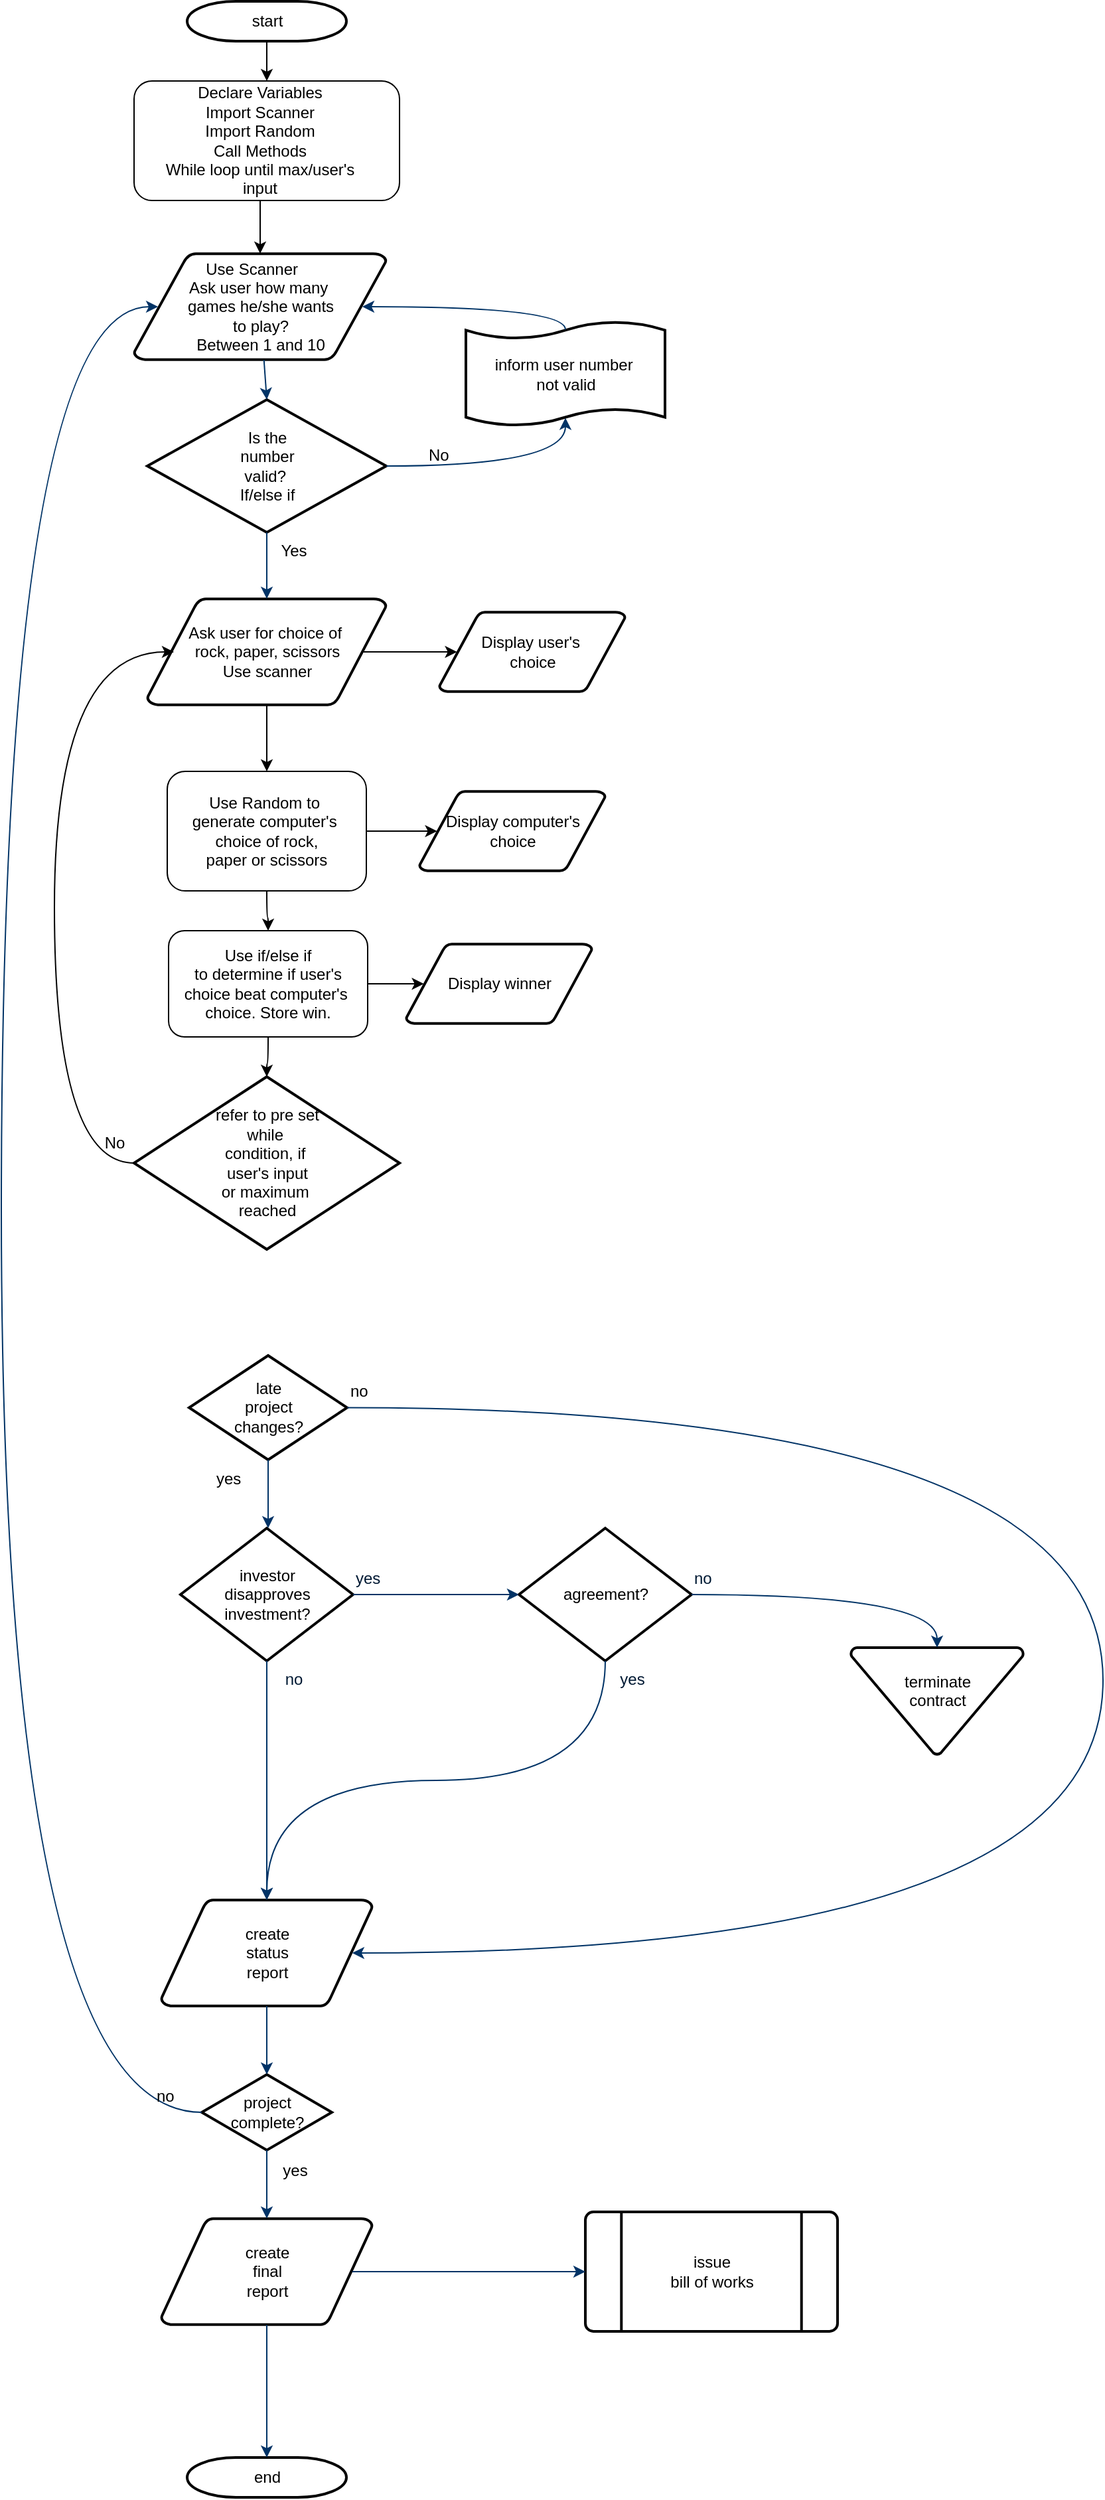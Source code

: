 <mxfile version="14.7.7" type="github">
  <diagram id="6a731a19-8d31-9384-78a2-239565b7b9f0" name="Page-1">
    <mxGraphModel dx="465" dy="268" grid="1" gridSize="10" guides="1" tooltips="1" connect="1" arrows="1" fold="1" page="1" pageScale="1" pageWidth="827" pageHeight="1169" background="none" math="0" shadow="0">
      <root>
        <mxCell id="0" />
        <mxCell id="1" parent="0" />
        <mxCell id="Zev38Z5F7n5SoJOV8odz-58" style="edgeStyle=orthogonalEdgeStyle;orthogonalLoop=1;jettySize=auto;html=1;exitX=0.5;exitY=1;exitDx=0;exitDy=0;exitPerimeter=0;curved=1;" parent="1" source="2" target="Zev38Z5F7n5SoJOV8odz-56" edge="1">
          <mxGeometry relative="1" as="geometry" />
        </mxCell>
        <mxCell id="2" value="start" style="shape=mxgraph.flowchart.terminator;strokeWidth=2;gradientColor=none;gradientDirection=north;fontStyle=0;html=1;rounded=1;" parent="1" vertex="1">
          <mxGeometry x="260" y="60" width="120" height="30" as="geometry" />
        </mxCell>
        <mxCell id="Zev38Z5F7n5SoJOV8odz-66" value="" style="edgeStyle=orthogonalEdgeStyle;orthogonalLoop=1;jettySize=auto;html=1;curved=1;" parent="1" source="4" target="Zev38Z5F7n5SoJOV8odz-64" edge="1">
          <mxGeometry relative="1" as="geometry" />
        </mxCell>
        <mxCell id="gGJyiNB_KP4QByr4heVN-57" value="" style="edgeStyle=orthogonalEdgeStyle;orthogonalLoop=1;jettySize=auto;html=1;exitX=0.905;exitY=0.5;exitDx=0;exitDy=0;exitPerimeter=0;entryX=0.095;entryY=0.5;entryDx=0;entryDy=0;entryPerimeter=0;curved=1;" parent="1" source="4" target="gGJyiNB_KP4QByr4heVN-55" edge="1">
          <mxGeometry relative="1" as="geometry" />
        </mxCell>
        <mxCell id="4" value="Ask user for choice of&amp;nbsp;&lt;br&gt;rock, paper, scissors&lt;br&gt;Use scanner" style="shape=mxgraph.flowchart.data;strokeWidth=2;gradientColor=none;gradientDirection=north;fontStyle=0;html=1;rounded=1;" parent="1" vertex="1">
          <mxGeometry x="230" y="510" width="180" height="80" as="geometry" />
        </mxCell>
        <mxCell id="5" value="Use Scanner&amp;nbsp; &amp;nbsp;&amp;nbsp;&lt;br&gt;Ask user how many&amp;nbsp;&lt;br&gt;games he/she wants&lt;br&gt;to play?&lt;br&gt;Between 1 and 10" style="shape=mxgraph.flowchart.data;strokeWidth=2;gradientColor=none;gradientDirection=north;fontStyle=0;html=1;rounded=1;" parent="1" vertex="1">
          <mxGeometry x="220" y="250" width="190" height="80" as="geometry" />
        </mxCell>
        <mxCell id="6" value="Is the &lt;br&gt;number&lt;br&gt;valid?&amp;nbsp;&lt;br&gt;If/else if" style="shape=mxgraph.flowchart.decision;strokeWidth=2;gradientColor=none;gradientDirection=north;fontStyle=0;html=1;rounded=1;" parent="1" vertex="1">
          <mxGeometry x="230" y="360" width="180" height="100" as="geometry" />
        </mxCell>
        <mxCell id="9" style="entryX=0.5;entryY=0;entryPerimeter=0;fontStyle=1;strokeColor=#003366;strokeWidth=1;html=1;curved=1;" parent="1" source="5" target="6" edge="1">
          <mxGeometry relative="1" as="geometry" />
        </mxCell>
        <mxCell id="10" value="" style="edgeStyle=elbowEdgeStyle;elbow=horizontal;entryX=0.5;entryY=0.91;entryPerimeter=0;exitX=1;exitY=0.5;exitPerimeter=0;fontStyle=1;strokeColor=#003366;strokeWidth=1;html=1;curved=1;" parent="1" source="6" target="51" edge="1">
          <mxGeometry x="381" y="28.5" width="100" height="100" as="geometry">
            <mxPoint x="750" y="447" as="sourcePoint" />
            <mxPoint x="765.395" y="318.5" as="targetPoint" />
            <Array as="points">
              <mxPoint x="545" y="400" />
            </Array>
          </mxGeometry>
        </mxCell>
        <mxCell id="11" value="No" style="text;fontStyle=0;html=1;strokeColor=none;gradientColor=none;fillColor=none;strokeWidth=2;rounded=1;" parent="1" vertex="1">
          <mxGeometry x="440" y="388" width="40" height="26" as="geometry" />
        </mxCell>
        <mxCell id="12" value="" style="edgeStyle=elbowEdgeStyle;elbow=horizontal;fontColor=#001933;fontStyle=1;strokeColor=#003366;strokeWidth=1;html=1;curved=1;" parent="1" source="6" target="4" edge="1">
          <mxGeometry width="100" height="100" as="geometry">
            <mxPoint y="100" as="sourcePoint" />
            <mxPoint x="100" as="targetPoint" />
          </mxGeometry>
        </mxCell>
        <mxCell id="14" value="Yes" style="text;fontStyle=0;html=1;strokeColor=none;gradientColor=none;fillColor=none;strokeWidth=2;align=center;rounded=1;" parent="1" vertex="1">
          <mxGeometry x="320" y="460" width="40" height="26" as="geometry" />
        </mxCell>
        <mxCell id="24" value="late&#xa;project&#xa;changes?" style="shape=mxgraph.flowchart.decision;strokeWidth=2;gradientColor=none;gradientDirection=north;fontStyle=0;html=1;rounded=1;" parent="1" vertex="1">
          <mxGeometry x="261.5" y="1080" width="119" height="78.5" as="geometry" />
        </mxCell>
        <mxCell id="27" value="yes" style="text;fontStyle=0;html=1;strokeColor=none;gradientColor=none;fillColor=none;strokeWidth=2;rounded=1;" parent="1" vertex="1">
          <mxGeometry x="280" y="1158.5" width="40" height="26" as="geometry" />
        </mxCell>
        <mxCell id="28" value="investor&#xa;disapproves&#xa; investment?" style="shape=mxgraph.flowchart.decision;strokeWidth=2;gradientColor=none;gradientDirection=north;fontStyle=0;html=1;rounded=1;" parent="1" vertex="1">
          <mxGeometry x="255" y="1210" width="130" height="100" as="geometry" />
        </mxCell>
        <mxCell id="29" value="agreement?" style="shape=mxgraph.flowchart.decision;strokeWidth=2;gradientColor=none;gradientDirection=north;fontStyle=0;html=1;rounded=1;" parent="1" vertex="1">
          <mxGeometry x="510" y="1210" width="130" height="100" as="geometry" />
        </mxCell>
        <mxCell id="30" value="" style="edgeStyle=elbowEdgeStyle;elbow=horizontal;exitX=0.5;exitY=1;exitPerimeter=0;fontStyle=1;strokeColor=#003366;strokeWidth=1;html=1;curved=1;" parent="1" source="24" target="28" edge="1">
          <mxGeometry width="100" height="100" as="geometry">
            <mxPoint y="100" as="sourcePoint" />
            <mxPoint x="100" as="targetPoint" />
          </mxGeometry>
        </mxCell>
        <mxCell id="31" value="" style="edgeStyle=elbowEdgeStyle;elbow=horizontal;exitX=1;exitY=0.5;exitPerimeter=0;entryX=0;entryY=0.5;entryPerimeter=0;fontStyle=1;strokeColor=#003366;strokeWidth=1;html=1;curved=1;" parent="1" source="28" target="29" edge="1">
          <mxGeometry width="100" height="100" as="geometry">
            <mxPoint y="100" as="sourcePoint" />
            <mxPoint x="100" as="targetPoint" />
          </mxGeometry>
        </mxCell>
        <mxCell id="32" value="terminate&#xa;contract&#xa;" style="shape=mxgraph.flowchart.merge_or_storage;strokeWidth=2;gradientColor=none;gradientDirection=north;fontStyle=0;html=1;rounded=1;" parent="1" vertex="1">
          <mxGeometry x="760" y="1300" width="130" height="80.5" as="geometry" />
        </mxCell>
        <mxCell id="33" value="" style="edgeStyle=elbowEdgeStyle;elbow=vertical;exitX=1;exitY=0.5;exitPerimeter=0;entryX=0.5;entryY=0;entryPerimeter=0;fontStyle=1;strokeColor=#003366;strokeWidth=1;html=1;curved=1;" parent="1" source="29" target="32" edge="1">
          <mxGeometry width="100" height="100" as="geometry">
            <mxPoint y="100" as="sourcePoint" />
            <mxPoint x="100" as="targetPoint" />
            <Array as="points">
              <mxPoint x="740" y="1260" />
            </Array>
          </mxGeometry>
        </mxCell>
        <mxCell id="34" value="create&#xa;status&#xa;report" style="shape=mxgraph.flowchart.data;strokeWidth=2;gradientColor=none;gradientDirection=north;fontStyle=0;html=1;rounded=1;" parent="1" vertex="1">
          <mxGeometry x="240.5" y="1490" width="159" height="80" as="geometry" />
        </mxCell>
        <mxCell id="35" value="" style="edgeStyle=elbowEdgeStyle;elbow=vertical;exitX=0.5;exitY=1;exitPerimeter=0;fontColor=#001933;fontStyle=1;strokeColor=#003366;strokeWidth=1;html=1;curved=1;" parent="1" source="28" target="34" edge="1">
          <mxGeometry width="100" height="100" as="geometry">
            <mxPoint y="100" as="sourcePoint" />
            <mxPoint x="100" as="targetPoint" />
          </mxGeometry>
        </mxCell>
        <mxCell id="36" value="" style="edgeStyle=elbowEdgeStyle;elbow=vertical;exitX=0.5;exitY=1;exitPerimeter=0;entryX=0.5;entryY=0;entryPerimeter=0;fontStyle=1;strokeColor=#003366;strokeWidth=1;html=1;curved=1;" parent="1" source="29" target="34" edge="1">
          <mxGeometry width="100" height="100" as="geometry">
            <mxPoint y="100" as="sourcePoint" />
            <mxPoint x="100" as="targetPoint" />
          </mxGeometry>
        </mxCell>
        <mxCell id="37" value="project&#xa;complete?" style="shape=mxgraph.flowchart.decision;strokeWidth=2;gradientColor=none;gradientDirection=north;fontStyle=0;html=1;rounded=1;" parent="1" vertex="1">
          <mxGeometry x="271" y="1621.5" width="98" height="57" as="geometry" />
        </mxCell>
        <mxCell id="38" value="create&#xa;final&#xa;report" style="shape=mxgraph.flowchart.data;strokeWidth=2;gradientColor=none;gradientDirection=north;fontStyle=0;html=1;rounded=1;" parent="1" vertex="1">
          <mxGeometry x="240.5" y="1730" width="159" height="80" as="geometry" />
        </mxCell>
        <mxCell id="39" value="issue&#xa;bill of works" style="shape=mxgraph.flowchart.predefined_process;strokeWidth=2;gradientColor=none;gradientDirection=north;fontStyle=0;html=1;rounded=1;" parent="1" vertex="1">
          <mxGeometry x="560" y="1725" width="190" height="90" as="geometry" />
        </mxCell>
        <mxCell id="40" value="end" style="shape=mxgraph.flowchart.terminator;strokeWidth=2;gradientColor=none;gradientDirection=north;fontStyle=0;html=1;rounded=1;" parent="1" vertex="1">
          <mxGeometry x="260" y="1910" width="120" height="30" as="geometry" />
        </mxCell>
        <mxCell id="41" value="" style="edgeStyle=elbowEdgeStyle;elbow=vertical;exitX=0.5;exitY=1;exitPerimeter=0;entryX=0.5;entryY=0;entryPerimeter=0;fontStyle=1;strokeColor=#003366;strokeWidth=1;html=1;curved=1;" parent="1" source="34" target="37" edge="1">
          <mxGeometry width="100" height="100" as="geometry">
            <mxPoint y="100" as="sourcePoint" />
            <mxPoint x="100" as="targetPoint" />
          </mxGeometry>
        </mxCell>
        <mxCell id="42" value="" style="edgeStyle=elbowEdgeStyle;elbow=vertical;exitX=0.5;exitY=1;exitPerimeter=0;entryX=0.5;entryY=0;entryPerimeter=0;fontStyle=1;strokeColor=#003366;strokeWidth=1;html=1;curved=1;" parent="1" source="37" target="38" edge="1">
          <mxGeometry width="100" height="100" as="geometry">
            <mxPoint y="100" as="sourcePoint" />
            <mxPoint x="100" as="targetPoint" />
          </mxGeometry>
        </mxCell>
        <mxCell id="43" value="" style="edgeStyle=elbowEdgeStyle;elbow=vertical;exitX=0.5;exitY=1;exitPerimeter=0;entryX=0.5;entryY=0;entryPerimeter=0;fontStyle=1;strokeColor=#003366;strokeWidth=1;html=1;curved=1;" parent="1" source="38" target="40" edge="1">
          <mxGeometry width="100" height="100" as="geometry">
            <mxPoint y="100" as="sourcePoint" />
            <mxPoint x="100" as="targetPoint" />
          </mxGeometry>
        </mxCell>
        <mxCell id="44" value="" style="edgeStyle=elbowEdgeStyle;elbow=vertical;exitX=0.905;exitY=0.5;exitPerimeter=0;entryX=0;entryY=0.5;entryPerimeter=0;fontStyle=1;strokeColor=#003366;strokeWidth=1;html=1;curved=1;" parent="1" source="38" target="39" edge="1">
          <mxGeometry width="100" height="100" as="geometry">
            <mxPoint y="100" as="sourcePoint" />
            <mxPoint x="100" as="targetPoint" />
          </mxGeometry>
        </mxCell>
        <mxCell id="45" value="" style="edgeStyle=elbowEdgeStyle;elbow=horizontal;exitX=1;exitY=0.5;exitPerimeter=0;entryX=0.905;entryY=0.5;entryPerimeter=0;fontStyle=1;strokeColor=#003366;strokeWidth=1;html=1;curved=1;" parent="1" source="24" target="34" edge="1">
          <mxGeometry width="100" height="100" as="geometry">
            <mxPoint y="100" as="sourcePoint" />
            <mxPoint x="100" as="targetPoint" />
            <Array as="points">
              <mxPoint x="950" y="1320" />
            </Array>
          </mxGeometry>
        </mxCell>
        <mxCell id="46" value="no" style="text;fontStyle=0;html=1;strokeColor=none;gradientColor=none;fillColor=none;strokeWidth=2;rounded=1;" parent="1" vertex="1">
          <mxGeometry x="380.5" y="1093.25" width="40" height="26" as="geometry" />
        </mxCell>
        <mxCell id="47" value="yes" style="text;fontColor=#001933;fontStyle=0;html=1;strokeColor=none;gradientColor=none;fillColor=none;strokeWidth=2;rounded=1;" parent="1" vertex="1">
          <mxGeometry x="385" y="1234" width="40" height="26" as="geometry" />
        </mxCell>
        <mxCell id="48" value="no" style="text;fontColor=#001933;fontStyle=0;html=1;strokeColor=none;gradientColor=none;fillColor=none;strokeWidth=2;align=center;rounded=1;" parent="1" vertex="1">
          <mxGeometry x="320" y="1310" width="40" height="26" as="geometry" />
        </mxCell>
        <mxCell id="49" value="yes" style="text;fontColor=#001933;fontStyle=0;html=1;strokeColor=none;gradientColor=none;fillColor=none;strokeWidth=2;align=center;rounded=1;" parent="1" vertex="1">
          <mxGeometry x="575" y="1310" width="40" height="26" as="geometry" />
        </mxCell>
        <mxCell id="50" value="no" style="text;fontColor=#001933;fontStyle=0;html=1;strokeColor=none;gradientColor=none;fillColor=none;strokeWidth=2;rounded=1;" parent="1" vertex="1">
          <mxGeometry x="640" y="1234" width="40" height="26" as="geometry" />
        </mxCell>
        <mxCell id="51" value="inform user number&amp;nbsp;&lt;br&gt;not valid" style="shape=mxgraph.flowchart.paper_tape;strokeWidth=2;gradientColor=none;gradientDirection=north;fontStyle=0;html=1;rounded=1;" parent="1" vertex="1">
          <mxGeometry x="470" y="300" width="150" height="81" as="geometry" />
        </mxCell>
        <mxCell id="52" value="" style="edgeStyle=elbowEdgeStyle;elbow=horizontal;exitX=0.5;exitY=0.09;exitPerimeter=0;entryX=0.905;entryY=0.5;entryPerimeter=0;fontStyle=1;strokeColor=#003366;strokeWidth=1;html=1;curved=1;" parent="1" source="51" target="5" edge="1">
          <mxGeometry width="100" height="100" as="geometry">
            <mxPoint y="100" as="sourcePoint" />
            <mxPoint x="100" as="targetPoint" />
            <Array as="points">
              <mxPoint x="545" y="300" />
            </Array>
          </mxGeometry>
        </mxCell>
        <mxCell id="53" value="yes" style="text;fontStyle=0;html=1;strokeColor=none;gradientColor=none;fillColor=none;strokeWidth=2;align=center;rounded=1;" parent="1" vertex="1">
          <mxGeometry x="321" y="1680" width="40" height="26" as="geometry" />
        </mxCell>
        <mxCell id="54" value="" style="edgeStyle=elbowEdgeStyle;elbow=horizontal;exitX=0;exitY=0.5;exitPerimeter=0;entryX=0.095;entryY=0.5;entryPerimeter=0;fontStyle=1;strokeColor=#003366;strokeWidth=1;html=1;curved=1;" parent="1" source="37" target="5" edge="1">
          <mxGeometry width="100" height="100" as="geometry">
            <mxPoint y="100" as="sourcePoint" />
            <mxPoint x="100" as="targetPoint" />
            <Array as="points">
              <mxPoint x="120" y="970" />
            </Array>
          </mxGeometry>
        </mxCell>
        <mxCell id="55" value="no" style="text;fontStyle=0;html=1;strokeColor=none;gradientColor=none;fillColor=none;strokeWidth=2;rounded=1;" parent="1" vertex="1">
          <mxGeometry x="235" y="1624" width="40" height="26" as="geometry" />
        </mxCell>
        <mxCell id="Zev38Z5F7n5SoJOV8odz-56" value="" style="whiteSpace=wrap;html=1;rounded=1;" parent="1" vertex="1">
          <mxGeometry x="220" y="120" width="200" height="90" as="geometry" />
        </mxCell>
        <mxCell id="4KYxazy4g8GALMdAxOC_-61" value="" style="edgeStyle=orthogonalEdgeStyle;curved=1;rounded=0;orthogonalLoop=1;jettySize=auto;html=1;" edge="1" parent="1" source="Zev38Z5F7n5SoJOV8odz-60" target="5">
          <mxGeometry relative="1" as="geometry" />
        </mxCell>
        <mxCell id="Zev38Z5F7n5SoJOV8odz-60" value="Declare Variables&lt;br&gt;Import Scanner&lt;br&gt;Import Random&lt;br&gt;Call Methods&lt;br&gt;While loop until max/user&#39;s&lt;br&gt;input" style="text;html=1;strokeColor=none;fillColor=none;align=center;verticalAlign=middle;whiteSpace=wrap;rounded=1;" parent="1" vertex="1">
          <mxGeometry x="240" y="120" width="150" height="90" as="geometry" />
        </mxCell>
        <mxCell id="gGJyiNB_KP4QByr4heVN-61" value="" style="edgeStyle=orthogonalEdgeStyle;orthogonalLoop=1;jettySize=auto;html=1;entryX=0.095;entryY=0.5;entryDx=0;entryDy=0;entryPerimeter=0;curved=1;" parent="1" source="Zev38Z5F7n5SoJOV8odz-64" target="gGJyiNB_KP4QByr4heVN-58" edge="1">
          <mxGeometry relative="1" as="geometry" />
        </mxCell>
        <mxCell id="4KYxazy4g8GALMdAxOC_-65" value="" style="edgeStyle=orthogonalEdgeStyle;curved=1;rounded=0;orthogonalLoop=1;jettySize=auto;html=1;" edge="1" parent="1" source="Zev38Z5F7n5SoJOV8odz-64" target="4KYxazy4g8GALMdAxOC_-63">
          <mxGeometry relative="1" as="geometry" />
        </mxCell>
        <mxCell id="Zev38Z5F7n5SoJOV8odz-64" value="Use Random to&amp;nbsp;&lt;br&gt;generate computer&#39;s&amp;nbsp;&lt;br&gt;choice of rock,&lt;br&gt;paper or scissors" style="whiteSpace=wrap;html=1;rounded=1;" parent="1" vertex="1">
          <mxGeometry x="245" y="640" width="150" height="90" as="geometry" />
        </mxCell>
        <mxCell id="gGJyiNB_KP4QByr4heVN-55" value="Display user&#39;s&amp;nbsp;&lt;br&gt;choice" style="shape=mxgraph.flowchart.data;strokeWidth=2;gradientColor=none;gradientDirection=north;fontStyle=0;html=1;rounded=1;" parent="1" vertex="1">
          <mxGeometry x="450" y="520" width="140" height="60" as="geometry" />
        </mxCell>
        <mxCell id="gGJyiNB_KP4QByr4heVN-58" value="Display computer&#39;s&lt;br&gt;choice" style="shape=mxgraph.flowchart.data;strokeWidth=2;gradientColor=none;gradientDirection=north;fontStyle=0;html=1;rounded=1;" parent="1" vertex="1">
          <mxGeometry x="435" y="655" width="140" height="60" as="geometry" />
        </mxCell>
        <mxCell id="4KYxazy4g8GALMdAxOC_-68" value="" style="edgeStyle=orthogonalEdgeStyle;curved=1;rounded=0;orthogonalLoop=1;jettySize=auto;html=1;entryX=0.095;entryY=0.5;entryDx=0;entryDy=0;entryPerimeter=0;" edge="1" parent="1" source="4KYxazy4g8GALMdAxOC_-63" target="4KYxazy4g8GALMdAxOC_-67">
          <mxGeometry relative="1" as="geometry" />
        </mxCell>
        <mxCell id="4KYxazy4g8GALMdAxOC_-73" value="" style="edgeStyle=orthogonalEdgeStyle;curved=1;rounded=0;orthogonalLoop=1;jettySize=auto;html=1;" edge="1" parent="1" source="4KYxazy4g8GALMdAxOC_-63" target="4KYxazy4g8GALMdAxOC_-72">
          <mxGeometry relative="1" as="geometry" />
        </mxCell>
        <mxCell id="4KYxazy4g8GALMdAxOC_-63" value="Use if/else if&lt;br&gt;to determine if user&#39;s&lt;br&gt;choice beat computer&#39;s&amp;nbsp;&lt;br&gt;choice. Store win." style="rounded=1;whiteSpace=wrap;html=1;" vertex="1" parent="1">
          <mxGeometry x="246" y="760" width="150" height="80" as="geometry" />
        </mxCell>
        <mxCell id="4KYxazy4g8GALMdAxOC_-67" value="Display winner" style="shape=mxgraph.flowchart.data;strokeWidth=2;gradientColor=none;gradientDirection=north;fontStyle=0;html=1;rounded=1;" vertex="1" parent="1">
          <mxGeometry x="425" y="770" width="140" height="60" as="geometry" />
        </mxCell>
        <mxCell id="4KYxazy4g8GALMdAxOC_-75" style="edgeStyle=orthogonalEdgeStyle;curved=1;rounded=0;orthogonalLoop=1;jettySize=auto;html=1;" edge="1" parent="1" source="4KYxazy4g8GALMdAxOC_-72">
          <mxGeometry relative="1" as="geometry">
            <mxPoint x="250" y="550" as="targetPoint" />
            <Array as="points">
              <mxPoint x="160" y="935" />
              <mxPoint x="160" y="550" />
            </Array>
          </mxGeometry>
        </mxCell>
        <mxCell id="4KYxazy4g8GALMdAxOC_-72" value="refer to pre set &lt;br&gt;while&amp;nbsp;&lt;br&gt;condition, if&amp;nbsp;&lt;br&gt;user&#39;s input&lt;br&gt;or maximum&amp;nbsp;&lt;br&gt;reached" style="shape=mxgraph.flowchart.decision;strokeWidth=2;gradientColor=none;gradientDirection=north;fontStyle=0;html=1;rounded=1;" vertex="1" parent="1">
          <mxGeometry x="220" y="870" width="200" height="130" as="geometry" />
        </mxCell>
        <mxCell id="4KYxazy4g8GALMdAxOC_-77" value="No" style="text;html=1;align=center;verticalAlign=middle;resizable=0;points=[];autosize=1;strokeColor=none;" vertex="1" parent="1">
          <mxGeometry x="190" y="910" width="30" height="20" as="geometry" />
        </mxCell>
      </root>
    </mxGraphModel>
  </diagram>
</mxfile>
